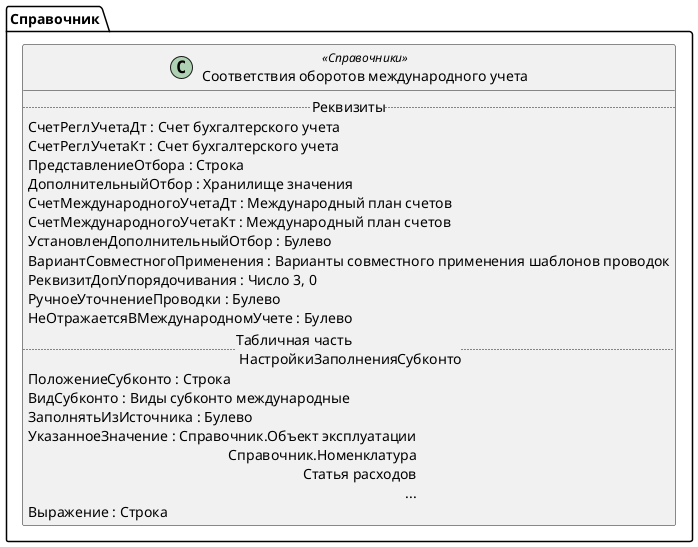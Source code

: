 ﻿@startuml СоответствияОборотовМеждународногоУчета
'!include templates.wsd
'..\include templates.wsd
class Справочник.СоответствияОборотовМеждународногоУчета as "Соответствия оборотов международного учета" <<Справочники>>
{
..Реквизиты..
СчетРеглУчетаДт : Счет бухгалтерского учета
СчетРеглУчетаКт : Счет бухгалтерского учета
ПредставлениеОтбора : Строка
ДополнительныйОтбор : Хранилище значения
СчетМеждународногоУчетаДт : Международный план счетов
СчетМеждународногоУчетаКт : Международный план счетов
УстановленДополнительныйОтбор : Булево
ВариантСовместногоПрименения : Варианты совместного применения шаблонов проводок
РеквизитДопУпорядочивания : Число 3, 0
РучноеУточнениеПроводки : Булево
НеОтражаетсяВМеждународномУчете : Булево
..Табличная часть \n НастройкиЗаполненияСубконто..
ПоложениеСубконто : Строка
ВидСубконто : Виды субконто международные
ЗаполнятьИзИсточника : Булево
УказанноеЗначение : Справочник.Объект эксплуатации\rСправочник.Номенклатура\rСтатья расходов\r...
Выражение : Строка
}
@enduml
